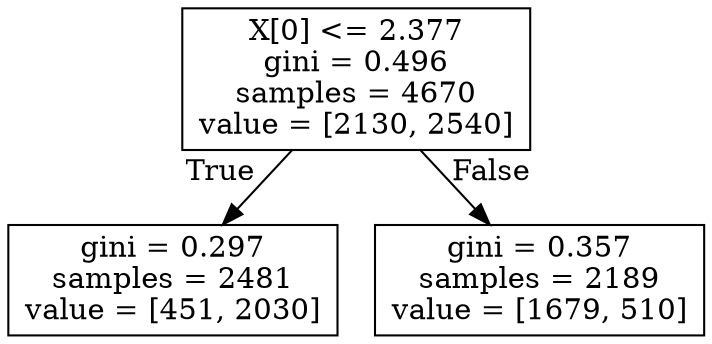 digraph Tree {
node [shape=box] ;
0 [label="X[0] <= 2.377\ngini = 0.496\nsamples = 4670\nvalue = [2130, 2540]"] ;
1 [label="gini = 0.297\nsamples = 2481\nvalue = [451, 2030]"] ;
0 -> 1 [labeldistance=2.5, labelangle=45, headlabel="True"] ;
2 [label="gini = 0.357\nsamples = 2189\nvalue = [1679, 510]"] ;
0 -> 2 [labeldistance=2.5, labelangle=-45, headlabel="False"] ;
}